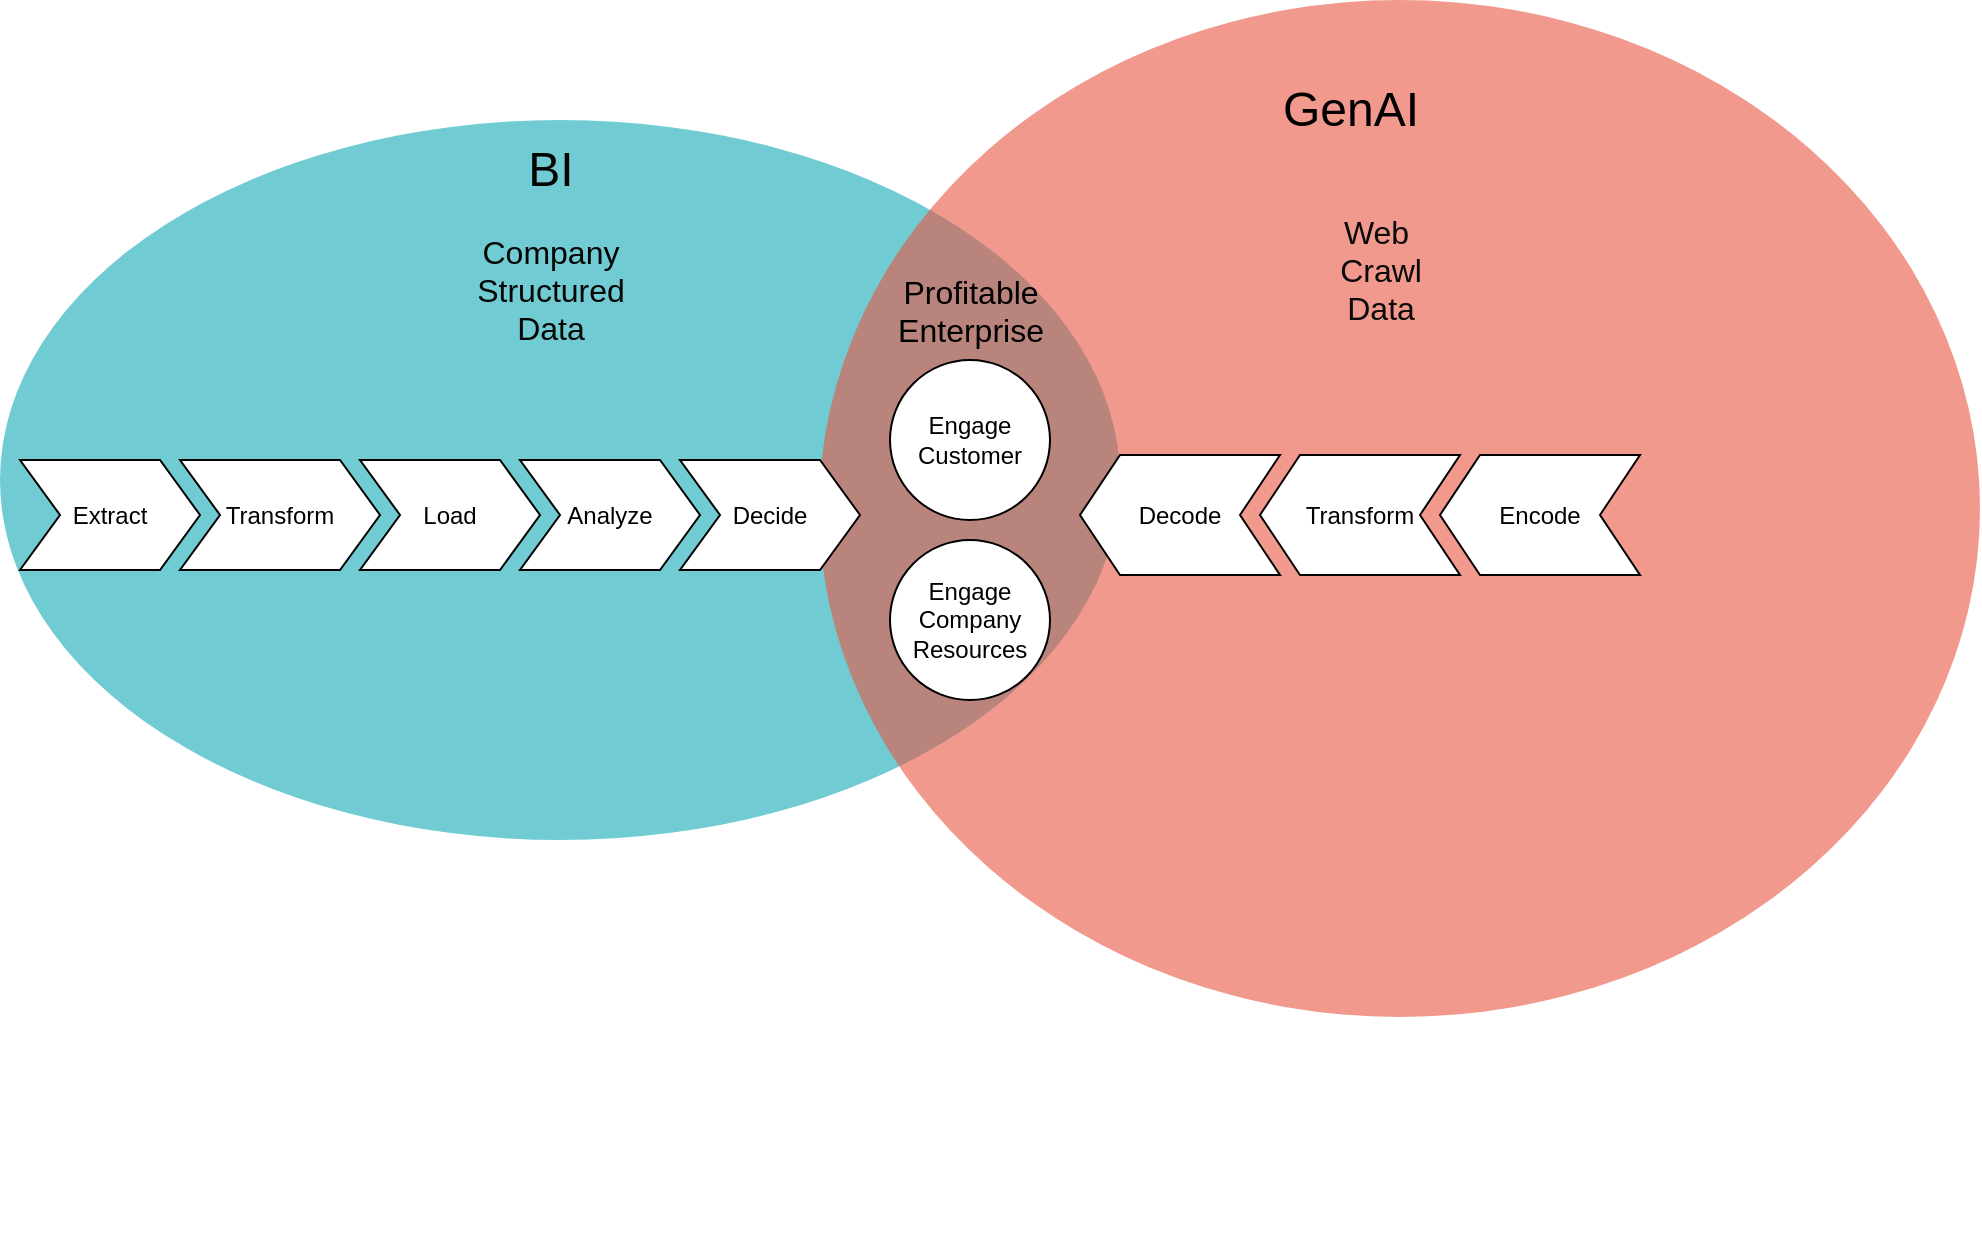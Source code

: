 <mxfile version="24.5.2" type="github">
  <diagram id="3228e29e-7158-1315-38df-8450db1d8a1d" name="Page-1">
    <mxGraphModel dx="1120" dy="426" grid="1" gridSize="10" guides="1" tooltips="1" connect="1" arrows="1" fold="1" page="1" pageScale="1" pageWidth="1169" pageHeight="827" background="none" math="0" shadow="0">
      <root>
        <mxCell id="0" />
        <mxCell id="1" parent="0" />
        <mxCell id="21532" value="" style="ellipse;fillColor=#12AAB5;opacity=60;strokeColor=none;html=1;fontColor=#FFFFFF;" parent="1" vertex="1">
          <mxGeometry x="80" y="70" width="560" height="360" as="geometry" />
        </mxCell>
        <mxCell id="21533" value="" style="ellipse;fillColor=#e85642;opacity=60;strokeColor=none;html=1;fontColor=#FFFFFF;" parent="1" vertex="1">
          <mxGeometry x="489.5" y="10" width="580.5" height="508.5" as="geometry" />
        </mxCell>
        <mxCell id="21534" value="BI" style="text;fontSize=24;align=center;verticalAlign=middle;html=1;fontColor=#030303;" parent="1" vertex="1">
          <mxGeometry x="260" y="60" width="190" height="70" as="geometry" />
        </mxCell>
        <mxCell id="21535" value="GenAI" style="text;fontSize=24;align=center;verticalAlign=middle;html=1;fontColor=#000000;" parent="1" vertex="1">
          <mxGeometry x="660" y="30" width="190" height="70" as="geometry" />
        </mxCell>
        <mxCell id="21536" value="Tradition" style="text;fontSize=24;align=center;verticalAlign=middle;html=1;fontColor=#FFFFFF;" parent="1" vertex="1">
          <mxGeometry x="499.5" y="558.5" width="190" height="70" as="geometry" />
        </mxCell>
        <mxCell id="21537" value="Profitable&lt;div&gt;Enterprise&lt;/div&gt;" style="text;align=center;html=1;fontColor=#000000;fontSize=16;" parent="1" vertex="1">
          <mxGeometry x="545" y="140" width="40" height="40" as="geometry" />
        </mxCell>
        <mxCell id="EMeTvUz9oc_N5_n9DYTT-21541" value="Web&amp;nbsp;&lt;div&gt;Crawl&lt;/div&gt;&lt;div&gt;Data&lt;/div&gt;" style="text;align=center;html=1;fontColor=#0a0a0a;fontSize=16;" parent="1" vertex="1">
          <mxGeometry x="700" y="110" width="140" height="40" as="geometry" />
        </mxCell>
        <mxCell id="EMeTvUz9oc_N5_n9DYTT-21542" value="Company&lt;div&gt;Structured&lt;/div&gt;&lt;div&gt;Data&lt;/div&gt;" style="text;align=center;html=1;fontColor=#050505;fontSize=16;" parent="1" vertex="1">
          <mxGeometry x="335" y="120" width="40" height="40" as="geometry" />
        </mxCell>
        <mxCell id="xgVN-YOWQU56Oe4teA5X-21541" value="Extract" style="shape=step;perimeter=stepPerimeter;whiteSpace=wrap;html=1;fixedSize=1;" vertex="1" parent="1">
          <mxGeometry x="90" y="240" width="90" height="55" as="geometry" />
        </mxCell>
        <mxCell id="xgVN-YOWQU56Oe4teA5X-21542" value="Transform" style="shape=step;perimeter=stepPerimeter;whiteSpace=wrap;html=1;fixedSize=1;" vertex="1" parent="1">
          <mxGeometry x="170" y="240" width="100" height="55" as="geometry" />
        </mxCell>
        <mxCell id="xgVN-YOWQU56Oe4teA5X-21543" value="Load" style="shape=step;perimeter=stepPerimeter;whiteSpace=wrap;html=1;fixedSize=1;" vertex="1" parent="1">
          <mxGeometry x="260" y="240" width="90" height="55" as="geometry" />
        </mxCell>
        <mxCell id="xgVN-YOWQU56Oe4teA5X-21544" value="Analyze" style="shape=step;perimeter=stepPerimeter;whiteSpace=wrap;html=1;fixedSize=1;" vertex="1" parent="1">
          <mxGeometry x="340" y="240" width="90" height="55" as="geometry" />
        </mxCell>
        <mxCell id="xgVN-YOWQU56Oe4teA5X-21545" value="Decide" style="shape=step;perimeter=stepPerimeter;whiteSpace=wrap;html=1;fixedSize=1;" vertex="1" parent="1">
          <mxGeometry x="420" y="240" width="90" height="55" as="geometry" />
        </mxCell>
        <mxCell id="xgVN-YOWQU56Oe4teA5X-21546" value="Engage&lt;div&gt;Customer&lt;/div&gt;" style="ellipse;whiteSpace=wrap;html=1;aspect=fixed;" vertex="1" parent="1">
          <mxGeometry x="525" y="190" width="80" height="80" as="geometry" />
        </mxCell>
        <mxCell id="xgVN-YOWQU56Oe4teA5X-21547" value="Encode" style="shape=step;perimeter=stepPerimeter;whiteSpace=wrap;html=1;fixedSize=1;rotation=0;direction=west;" vertex="1" parent="1">
          <mxGeometry x="800" y="237.5" width="100" height="60" as="geometry" />
        </mxCell>
        <mxCell id="xgVN-YOWQU56Oe4teA5X-21548" value="Transform" style="shape=step;perimeter=stepPerimeter;whiteSpace=wrap;html=1;fixedSize=1;rotation=0;direction=west;" vertex="1" parent="1">
          <mxGeometry x="710" y="237.5" width="100" height="60" as="geometry" />
        </mxCell>
        <mxCell id="xgVN-YOWQU56Oe4teA5X-21549" value="Decode" style="shape=step;perimeter=stepPerimeter;whiteSpace=wrap;html=1;fixedSize=1;rotation=0;direction=west;" vertex="1" parent="1">
          <mxGeometry x="620" y="237.5" width="100" height="60" as="geometry" />
        </mxCell>
        <mxCell id="xgVN-YOWQU56Oe4teA5X-21550" value="Engage&lt;div&gt;Company&lt;/div&gt;&lt;div&gt;Resources&lt;/div&gt;" style="ellipse;whiteSpace=wrap;html=1;aspect=fixed;" vertex="1" parent="1">
          <mxGeometry x="525" y="280" width="80" height="80" as="geometry" />
        </mxCell>
      </root>
    </mxGraphModel>
  </diagram>
</mxfile>
